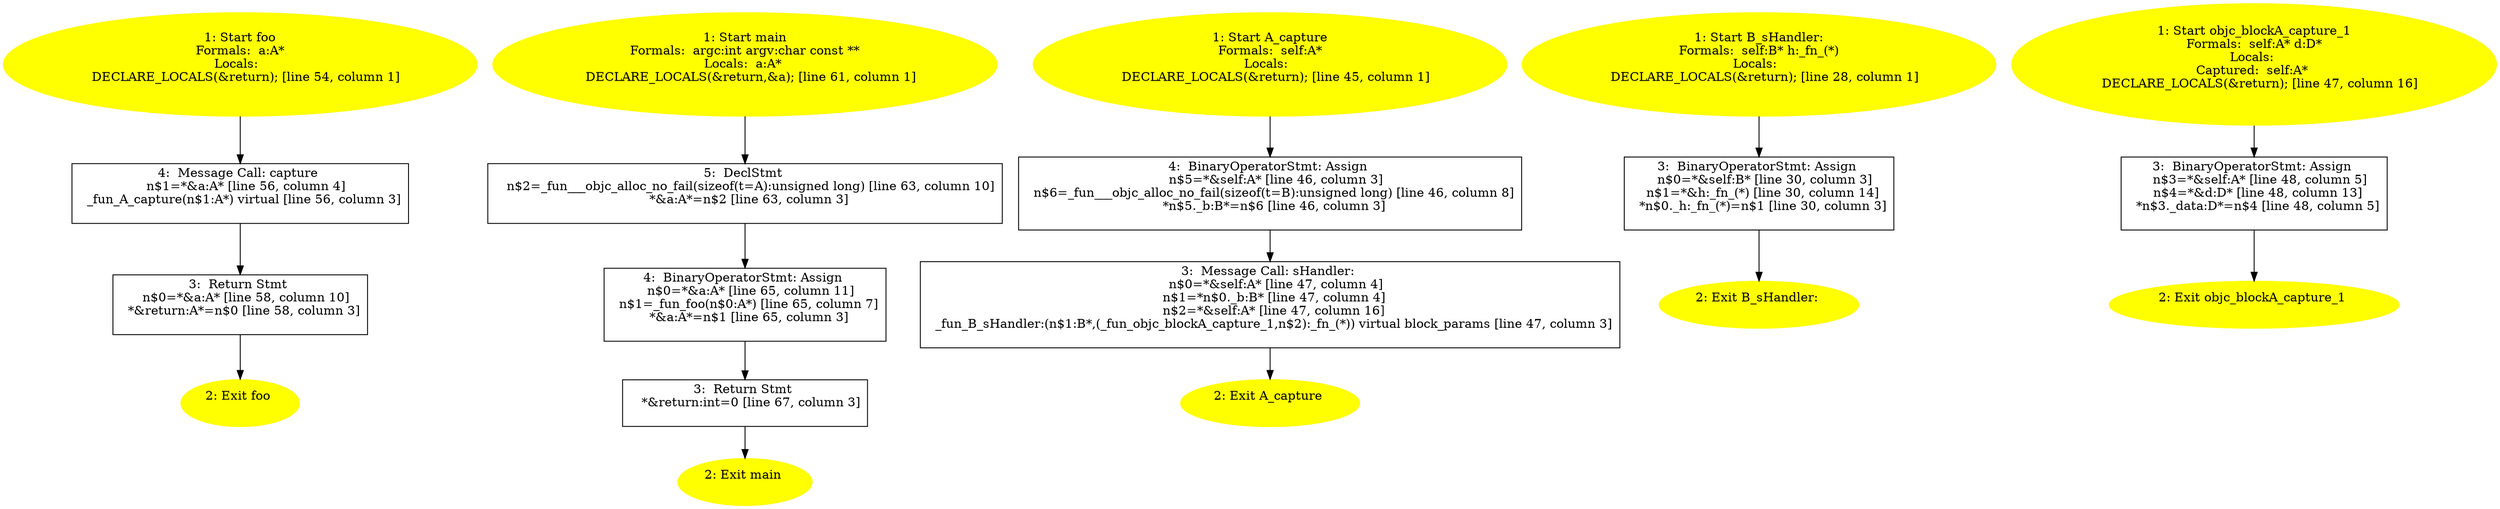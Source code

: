/* @generated */
digraph iCFG {
"foo.acbd18db4cc2f85cedef654fccc4a4d8_1" [label="1: Start foo\nFormals:  a:A*\nLocals:  \n   DECLARE_LOCALS(&return); [line 54, column 1]\n " color=yellow style=filled]
	

	 "foo.acbd18db4cc2f85cedef654fccc4a4d8_1" -> "foo.acbd18db4cc2f85cedef654fccc4a4d8_4" ;
"foo.acbd18db4cc2f85cedef654fccc4a4d8_2" [label="2: Exit foo \n  " color=yellow style=filled]
	

"foo.acbd18db4cc2f85cedef654fccc4a4d8_3" [label="3:  Return Stmt \n   n$0=*&a:A* [line 58, column 10]\n  *&return:A*=n$0 [line 58, column 3]\n " shape="box"]
	

	 "foo.acbd18db4cc2f85cedef654fccc4a4d8_3" -> "foo.acbd18db4cc2f85cedef654fccc4a4d8_2" ;
"foo.acbd18db4cc2f85cedef654fccc4a4d8_4" [label="4:  Message Call: capture \n   n$1=*&a:A* [line 56, column 4]\n  _fun_A_capture(n$1:A*) virtual [line 56, column 3]\n " shape="box"]
	

	 "foo.acbd18db4cc2f85cedef654fccc4a4d8_4" -> "foo.acbd18db4cc2f85cedef654fccc4a4d8_3" ;
"main.fad58de7366495db4650cfefac2fcd61_1" [label="1: Start main\nFormals:  argc:int argv:char const **\nLocals:  a:A* \n   DECLARE_LOCALS(&return,&a); [line 61, column 1]\n " color=yellow style=filled]
	

	 "main.fad58de7366495db4650cfefac2fcd61_1" -> "main.fad58de7366495db4650cfefac2fcd61_5" ;
"main.fad58de7366495db4650cfefac2fcd61_2" [label="2: Exit main \n  " color=yellow style=filled]
	

"main.fad58de7366495db4650cfefac2fcd61_3" [label="3:  Return Stmt \n   *&return:int=0 [line 67, column 3]\n " shape="box"]
	

	 "main.fad58de7366495db4650cfefac2fcd61_3" -> "main.fad58de7366495db4650cfefac2fcd61_2" ;
"main.fad58de7366495db4650cfefac2fcd61_4" [label="4:  BinaryOperatorStmt: Assign \n   n$0=*&a:A* [line 65, column 11]\n  n$1=_fun_foo(n$0:A*) [line 65, column 7]\n  *&a:A*=n$1 [line 65, column 3]\n " shape="box"]
	

	 "main.fad58de7366495db4650cfefac2fcd61_4" -> "main.fad58de7366495db4650cfefac2fcd61_3" ;
"main.fad58de7366495db4650cfefac2fcd61_5" [label="5:  DeclStmt \n   n$2=_fun___objc_alloc_no_fail(sizeof(t=A):unsigned long) [line 63, column 10]\n  *&a:A*=n$2 [line 63, column 3]\n " shape="box"]
	

	 "main.fad58de7366495db4650cfefac2fcd61_5" -> "main.fad58de7366495db4650cfefac2fcd61_4" ;
"capture#A#instance.d411336575e4bf632a1828f5f5979726_1" [label="1: Start A_capture\nFormals:  self:A*\nLocals:  \n   DECLARE_LOCALS(&return); [line 45, column 1]\n " color=yellow style=filled]
	

	 "capture#A#instance.d411336575e4bf632a1828f5f5979726_1" -> "capture#A#instance.d411336575e4bf632a1828f5f5979726_4" ;
"capture#A#instance.d411336575e4bf632a1828f5f5979726_2" [label="2: Exit A_capture \n  " color=yellow style=filled]
	

"capture#A#instance.d411336575e4bf632a1828f5f5979726_3" [label="3:  Message Call: sHandler: \n   n$0=*&self:A* [line 47, column 4]\n  n$1=*n$0._b:B* [line 47, column 4]\n  n$2=*&self:A* [line 47, column 16]\n  _fun_B_sHandler:(n$1:B*,(_fun_objc_blockA_capture_1,n$2):_fn_(*)) virtual block_params [line 47, column 3]\n " shape="box"]
	

	 "capture#A#instance.d411336575e4bf632a1828f5f5979726_3" -> "capture#A#instance.d411336575e4bf632a1828f5f5979726_2" ;
"capture#A#instance.d411336575e4bf632a1828f5f5979726_4" [label="4:  BinaryOperatorStmt: Assign \n   n$5=*&self:A* [line 46, column 3]\n  n$6=_fun___objc_alloc_no_fail(sizeof(t=B):unsigned long) [line 46, column 8]\n  *n$5._b:B*=n$6 [line 46, column 3]\n " shape="box"]
	

	 "capture#A#instance.d411336575e4bf632a1828f5f5979726_4" -> "capture#A#instance.d411336575e4bf632a1828f5f5979726_3" ;
"sHandler:#B#instance.590685250eb38eaab242405cd45c572b_1" [label="1: Start B_sHandler:\nFormals:  self:B* h:_fn_(*)\nLocals:  \n   DECLARE_LOCALS(&return); [line 28, column 1]\n " color=yellow style=filled]
	

	 "sHandler:#B#instance.590685250eb38eaab242405cd45c572b_1" -> "sHandler:#B#instance.590685250eb38eaab242405cd45c572b_3" ;
"sHandler:#B#instance.590685250eb38eaab242405cd45c572b_2" [label="2: Exit B_sHandler: \n  " color=yellow style=filled]
	

"sHandler:#B#instance.590685250eb38eaab242405cd45c572b_3" [label="3:  BinaryOperatorStmt: Assign \n   n$0=*&self:B* [line 30, column 3]\n  n$1=*&h:_fn_(*) [line 30, column 14]\n  *n$0._h:_fn_(*)=n$1 [line 30, column 3]\n " shape="box"]
	

	 "sHandler:#B#instance.590685250eb38eaab242405cd45c572b_3" -> "sHandler:#B#instance.590685250eb38eaab242405cd45c572b_2" ;
"objc_blockA_capture_1.6fdcfe58244de8603cec62dad07f2ae4_1" [label="1: Start objc_blockA_capture_1\nFormals:  self:A* d:D*\nLocals: \nCaptured:  self:A* \n   DECLARE_LOCALS(&return); [line 47, column 16]\n " color=yellow style=filled]
	

	 "objc_blockA_capture_1.6fdcfe58244de8603cec62dad07f2ae4_1" -> "objc_blockA_capture_1.6fdcfe58244de8603cec62dad07f2ae4_3" ;
"objc_blockA_capture_1.6fdcfe58244de8603cec62dad07f2ae4_2" [label="2: Exit objc_blockA_capture_1 \n  " color=yellow style=filled]
	

"objc_blockA_capture_1.6fdcfe58244de8603cec62dad07f2ae4_3" [label="3:  BinaryOperatorStmt: Assign \n   n$3=*&self:A* [line 48, column 5]\n  n$4=*&d:D* [line 48, column 13]\n  *n$3._data:D*=n$4 [line 48, column 5]\n " shape="box"]
	

	 "objc_blockA_capture_1.6fdcfe58244de8603cec62dad07f2ae4_3" -> "objc_blockA_capture_1.6fdcfe58244de8603cec62dad07f2ae4_2" ;
}
